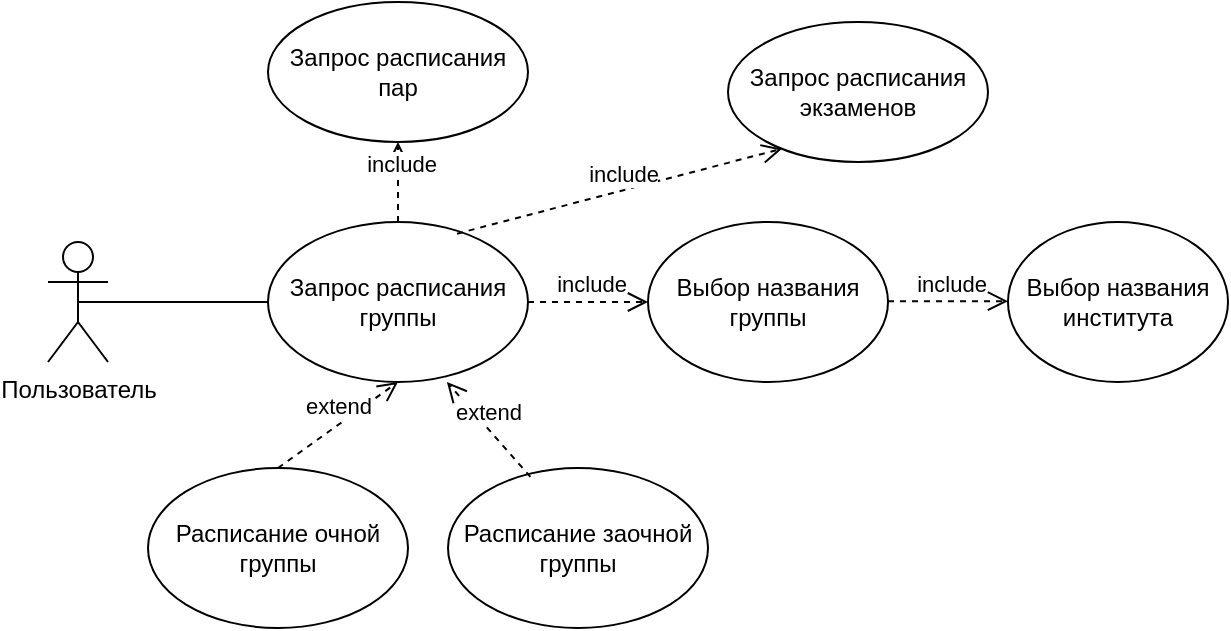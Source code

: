 <mxfile version="14.5.8" type="device"><diagram name="Page-1" id="e7e014a7-5840-1c2e-5031-d8a46d1fe8dd"><mxGraphModel dx="865" dy="685" grid="1" gridSize="10" guides="1" tooltips="1" connect="1" arrows="1" fold="1" page="1" pageScale="1" pageWidth="1169" pageHeight="826" background="#ffffff" math="0" shadow="0"><root><mxCell id="0"/><mxCell id="1" parent="0"/><mxCell id="0V3jSDC4qaDp4Eko4YN0-41" value="Пользователь" style="shape=umlActor;verticalLabelPosition=bottom;verticalAlign=top;html=1;" vertex="1" parent="1"><mxGeometry x="30" y="220" width="30" height="60" as="geometry"/></mxCell><mxCell id="0V3jSDC4qaDp4Eko4YN0-42" value="Запрос расписания группы" style="ellipse;whiteSpace=wrap;html=1;" vertex="1" parent="1"><mxGeometry x="140" y="210" width="130" height="80" as="geometry"/></mxCell><mxCell id="0V3jSDC4qaDp4Eko4YN0-43" value="Выбор названия института" style="ellipse;whiteSpace=wrap;html=1;" vertex="1" parent="1"><mxGeometry x="510" y="210" width="110" height="80" as="geometry"/></mxCell><mxCell id="0V3jSDC4qaDp4Eko4YN0-44" value="Выбор названия группы" style="ellipse;whiteSpace=wrap;html=1;" vertex="1" parent="1"><mxGeometry x="330" y="210" width="120" height="80" as="geometry"/></mxCell><mxCell id="0V3jSDC4qaDp4Eko4YN0-45" value="Расписание очной группы" style="ellipse;whiteSpace=wrap;html=1;" vertex="1" parent="1"><mxGeometry x="80" y="333" width="130" height="80" as="geometry"/></mxCell><mxCell id="0V3jSDC4qaDp4Eko4YN0-46" value="Расписание заочной группы" style="ellipse;whiteSpace=wrap;html=1;" vertex="1" parent="1"><mxGeometry x="230" y="333" width="130" height="80" as="geometry"/></mxCell><mxCell id="0V3jSDC4qaDp4Eko4YN0-48" value="Запрос расписания пар" style="ellipse;whiteSpace=wrap;html=1;" vertex="1" parent="1"><mxGeometry x="140" y="100" width="130" height="70" as="geometry"/></mxCell><mxCell id="0V3jSDC4qaDp4Eko4YN0-49" value="Запрос расписания экзаменов" style="ellipse;whiteSpace=wrap;html=1;" vertex="1" parent="1"><mxGeometry x="370" y="110" width="130" height="70" as="geometry"/></mxCell><mxCell id="0V3jSDC4qaDp4Eko4YN0-56" value="&amp;nbsp;include" style="html=1;verticalAlign=bottom;endArrow=open;dashed=1;endSize=8;entryX=0;entryY=0.5;entryDx=0;entryDy=0;exitX=0.458;exitY=1;exitDx=0;exitDy=0;exitPerimeter=0;" edge="1" parent="1" target="0V3jSDC4qaDp4Eko4YN0-44"><mxGeometry relative="1" as="geometry"><mxPoint x="270.0" y="250" as="sourcePoint"/><mxPoint x="396.3" y="270" as="targetPoint"/><Array as="points"/></mxGeometry></mxCell><mxCell id="0V3jSDC4qaDp4Eko4YN0-57" value="&amp;nbsp;include" style="html=1;verticalAlign=bottom;endArrow=open;dashed=1;endSize=8;entryX=0;entryY=0.5;entryDx=0;entryDy=0;exitX=0.458;exitY=1;exitDx=0;exitDy=0;exitPerimeter=0;" edge="1" parent="1"><mxGeometry relative="1" as="geometry"><mxPoint x="450" y="249.58" as="sourcePoint"/><mxPoint x="510" y="249.58" as="targetPoint"/><Array as="points"/></mxGeometry></mxCell><mxCell id="0V3jSDC4qaDp4Eko4YN0-58" value="extend" style="html=1;verticalAlign=bottom;endArrow=open;dashed=1;endSize=8;entryX=0.5;entryY=1;entryDx=0;entryDy=0;exitX=0.5;exitY=0;exitDx=0;exitDy=0;" edge="1" parent="1" source="0V3jSDC4qaDp4Eko4YN0-45" target="0V3jSDC4qaDp4Eko4YN0-42"><mxGeometry relative="1" as="geometry"><mxPoint x="280.0" y="320" as="sourcePoint"/><mxPoint x="175.74" y="340.84" as="targetPoint"/><Array as="points"/></mxGeometry></mxCell><mxCell id="0V3jSDC4qaDp4Eko4YN0-59" value="extend" style="html=1;verticalAlign=bottom;endArrow=open;dashed=1;endSize=8;entryX=0.688;entryY=1;entryDx=0;entryDy=0;exitX=0.317;exitY=0.056;exitDx=0;exitDy=0;exitPerimeter=0;entryPerimeter=0;" edge="1" parent="1" source="0V3jSDC4qaDp4Eko4YN0-46" target="0V3jSDC4qaDp4Eko4YN0-42"><mxGeometry relative="1" as="geometry"><mxPoint x="240" y="333" as="sourcePoint"/><mxPoint x="300" y="290" as="targetPoint"/><Array as="points"/></mxGeometry></mxCell><mxCell id="0V3jSDC4qaDp4Eko4YN0-60" value="&amp;nbsp;include" style="html=1;verticalAlign=bottom;endArrow=open;dashed=1;endSize=8;entryX=0.5;entryY=1;entryDx=0;entryDy=0;exitX=0.5;exitY=0;exitDx=0;exitDy=0;" edge="1" parent="1" source="0V3jSDC4qaDp4Eko4YN0-42" target="0V3jSDC4qaDp4Eko4YN0-48"><mxGeometry relative="1" as="geometry"><mxPoint x="280" y="170" as="sourcePoint"/><mxPoint x="340" y="170" as="targetPoint"/><Array as="points"/></mxGeometry></mxCell><mxCell id="0V3jSDC4qaDp4Eko4YN0-61" value="&amp;nbsp;include" style="html=1;verticalAlign=bottom;endArrow=open;dashed=1;endSize=8;entryX=0.208;entryY=0.905;entryDx=0;entryDy=0;exitX=0.727;exitY=0.073;exitDx=0;exitDy=0;exitPerimeter=0;entryPerimeter=0;" edge="1" parent="1" source="0V3jSDC4qaDp4Eko4YN0-42" target="0V3jSDC4qaDp4Eko4YN0-49"><mxGeometry relative="1" as="geometry"><mxPoint x="260" y="190" as="sourcePoint"/><mxPoint x="314.58" y="170" as="targetPoint"/><Array as="points"/></mxGeometry></mxCell><mxCell id="0V3jSDC4qaDp4Eko4YN0-63" value="" style="endArrow=none;html=1;entryX=0;entryY=0.5;entryDx=0;entryDy=0;exitX=0.5;exitY=0.5;exitDx=0;exitDy=0;exitPerimeter=0;" edge="1" parent="1" source="0V3jSDC4qaDp4Eko4YN0-41" target="0V3jSDC4qaDp4Eko4YN0-42"><mxGeometry width="50" height="50" relative="1" as="geometry"><mxPoint x="90" y="220" as="sourcePoint"/><mxPoint x="140" y="170" as="targetPoint"/></mxGeometry></mxCell></root></mxGraphModel></diagram></mxfile>